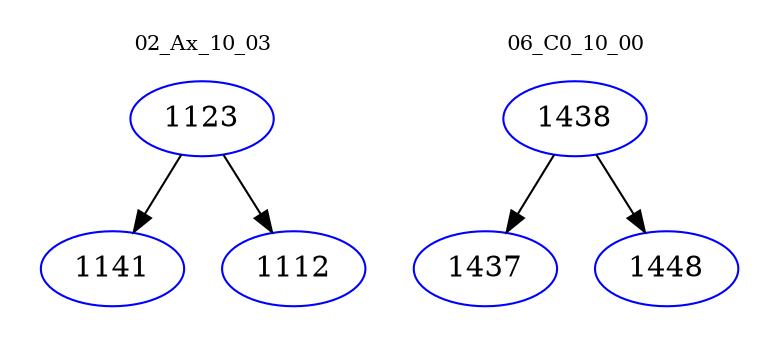digraph{
subgraph cluster_0 {
color = white
label = "02_Ax_10_03";
fontsize=10;
T0_1123 [label="1123", color="blue"]
T0_1123 -> T0_1141 [color="black"]
T0_1141 [label="1141", color="blue"]
T0_1123 -> T0_1112 [color="black"]
T0_1112 [label="1112", color="blue"]
}
subgraph cluster_1 {
color = white
label = "06_C0_10_00";
fontsize=10;
T1_1438 [label="1438", color="blue"]
T1_1438 -> T1_1437 [color="black"]
T1_1437 [label="1437", color="blue"]
T1_1438 -> T1_1448 [color="black"]
T1_1448 [label="1448", color="blue"]
}
}
